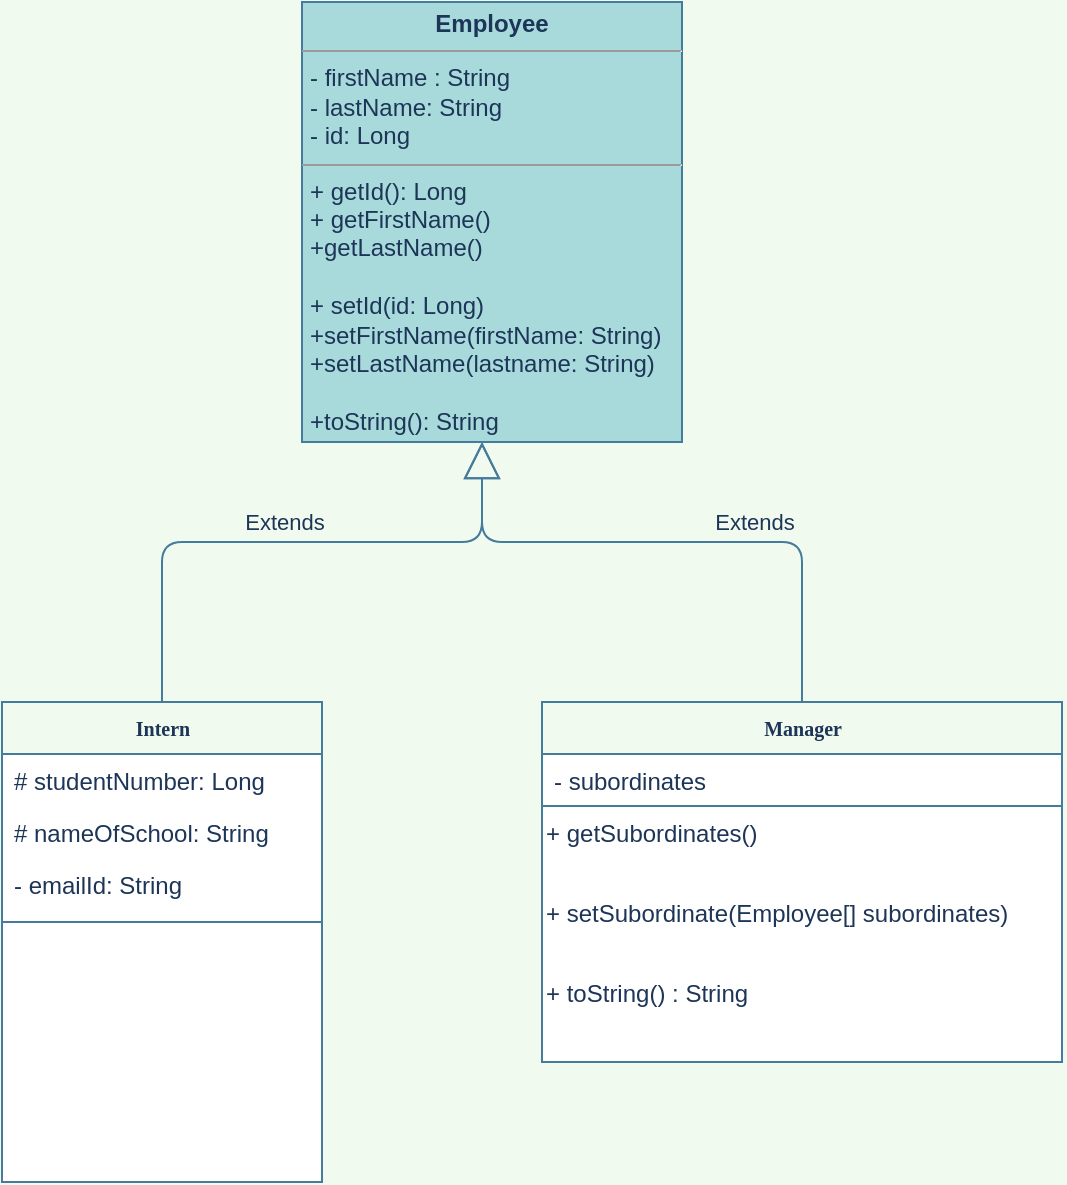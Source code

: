 <mxfile version="14.2.7" type="github">
  <diagram name="Page-1" id="c4acf3e9-155e-7222-9cf6-157b1a14988f">
    <mxGraphModel dx="569" dy="784" grid="1" gridSize="10" guides="1" tooltips="1" connect="1" arrows="1" fold="1" page="1" pageScale="1" pageWidth="850" pageHeight="1100" background="#F1FAEE" math="0" shadow="0">
      <root>
        <mxCell id="0" />
        <mxCell id="1" parent="0" />
        <mxCell id="5d2195bd80daf111-40" style="edgeStyle=orthogonalEdgeStyle;rounded=0;html=1;dashed=1;labelBackgroundColor=none;startFill=0;endArrow=open;endFill=0;endSize=10;fontFamily=Verdana;fontSize=10;strokeColor=#457B9D;fontColor=#1D3557;" parent="1" edge="1">
          <mxGeometry relative="1" as="geometry">
            <Array as="points" />
            <mxPoint x="730" y="814.0" as="sourcePoint" />
          </mxGeometry>
        </mxCell>
        <mxCell id="17acba5748e5396b-20" value="&lt;b&gt;Manager&lt;/b&gt;" style="swimlane;html=1;fontStyle=0;childLayout=stackLayout;horizontal=1;startSize=26;fillColor=none;horizontalStack=0;resizeParent=1;resizeLast=0;collapsible=1;marginBottom=0;swimlaneFillColor=#ffffff;rounded=0;shadow=0;comic=0;labelBackgroundColor=none;strokeWidth=1;fontFamily=Verdana;fontSize=10;align=center;strokeColor=#457B9D;fontColor=#1D3557;" parent="1" vertex="1">
          <mxGeometry x="430" y="600" width="260" height="180" as="geometry" />
        </mxCell>
        <mxCell id="PCjU5C26cQliKBgUAC6Y-8" value="" style="endArrow=none;html=1;strokeColor=#457B9D;fillColor=#A8DADC;fontColor=#1D3557;" edge="1" parent="17acba5748e5396b-20">
          <mxGeometry width="50" height="50" relative="1" as="geometry">
            <mxPoint y="52" as="sourcePoint" />
            <mxPoint x="260" y="52" as="targetPoint" />
          </mxGeometry>
        </mxCell>
        <mxCell id="17acba5748e5396b-21" value="- subordinates" style="text;html=1;strokeColor=none;fillColor=none;align=left;verticalAlign=top;spacingLeft=4;spacingRight=4;whiteSpace=wrap;overflow=hidden;rotatable=0;points=[[0,0.5],[1,0.5]];portConstraint=eastwest;fontColor=#1D3557;" parent="17acba5748e5396b-20" vertex="1">
          <mxGeometry y="26" width="260" height="20" as="geometry" />
        </mxCell>
        <mxCell id="PCjU5C26cQliKBgUAC6Y-11" value="+ getSubordinates()" style="text;html=1;strokeColor=none;fillColor=none;align=left;verticalAlign=middle;whiteSpace=wrap;rounded=0;sketch=0;fontColor=#1D3557;" vertex="1" parent="17acba5748e5396b-20">
          <mxGeometry y="46" width="260" height="40" as="geometry" />
        </mxCell>
        <mxCell id="PCjU5C26cQliKBgUAC6Y-13" value="+ setSubordinate(Employee[] subordinates)" style="text;html=1;strokeColor=none;fillColor=none;align=left;verticalAlign=middle;whiteSpace=wrap;rounded=0;sketch=0;fontColor=#1D3557;" vertex="1" parent="17acba5748e5396b-20">
          <mxGeometry y="86" width="260" height="40" as="geometry" />
        </mxCell>
        <mxCell id="PCjU5C26cQliKBgUAC6Y-16" value="+ toString() : String" style="text;html=1;strokeColor=none;fillColor=none;align=left;verticalAlign=middle;whiteSpace=wrap;rounded=0;sketch=0;fontColor=#1D3557;" vertex="1" parent="17acba5748e5396b-20">
          <mxGeometry y="126" width="260" height="40" as="geometry" />
        </mxCell>
        <mxCell id="17acba5748e5396b-30" value="&lt;b&gt;Intern&lt;/b&gt;" style="swimlane;html=1;fontStyle=0;childLayout=stackLayout;horizontal=1;startSize=26;fillColor=none;horizontalStack=0;resizeParent=1;resizeLast=0;collapsible=1;marginBottom=0;swimlaneFillColor=#ffffff;rounded=0;shadow=0;comic=0;labelBackgroundColor=none;strokeWidth=1;fontFamily=Verdana;fontSize=10;align=center;strokeColor=#457B9D;fontColor=#1D3557;" parent="1" vertex="1">
          <mxGeometry x="160" y="600" width="160" height="240" as="geometry" />
        </mxCell>
        <mxCell id="17acba5748e5396b-31" value="# studentNumber: Long&lt;br&gt;" style="text;html=1;strokeColor=none;fillColor=none;align=left;verticalAlign=top;spacingLeft=4;spacingRight=4;whiteSpace=wrap;overflow=hidden;rotatable=0;points=[[0,0.5],[1,0.5]];portConstraint=eastwest;fontColor=#1D3557;" parent="17acba5748e5396b-30" vertex="1">
          <mxGeometry y="26" width="160" height="26" as="geometry" />
        </mxCell>
        <mxCell id="17acba5748e5396b-32" value="# nameOfSchool: String" style="text;html=1;strokeColor=none;fillColor=none;align=left;verticalAlign=top;spacingLeft=4;spacingRight=4;whiteSpace=wrap;overflow=hidden;rotatable=0;points=[[0,0.5],[1,0.5]];portConstraint=eastwest;fontColor=#1D3557;" parent="17acba5748e5396b-30" vertex="1">
          <mxGeometry y="52" width="160" height="26" as="geometry" />
        </mxCell>
        <mxCell id="17acba5748e5396b-33" value="- emailId: String" style="text;html=1;strokeColor=none;fillColor=none;align=left;verticalAlign=top;spacingLeft=4;spacingRight=4;whiteSpace=wrap;overflow=hidden;rotatable=0;points=[[0,0.5],[1,0.5]];portConstraint=eastwest;fontColor=#1D3557;" parent="17acba5748e5396b-30" vertex="1">
          <mxGeometry y="78" width="160" height="32" as="geometry" />
        </mxCell>
        <mxCell id="PCjU5C26cQliKBgUAC6Y-6" value="" style="endArrow=none;html=1;strokeColor=#457B9D;fillColor=#A8DADC;fontColor=#1D3557;" edge="1" parent="17acba5748e5396b-30">
          <mxGeometry width="50" height="50" relative="1" as="geometry">
            <mxPoint y="110" as="sourcePoint" />
            <mxPoint x="160" y="110" as="targetPoint" />
          </mxGeometry>
        </mxCell>
        <mxCell id="5d2195bd80daf111-39" style="edgeStyle=orthogonalEdgeStyle;rounded=0;html=1;dashed=1;labelBackgroundColor=none;startFill=0;endArrow=open;endFill=0;endSize=10;fontFamily=Verdana;fontSize=10;strokeColor=#457B9D;fontColor=#1D3557;" parent="1" edge="1">
          <mxGeometry relative="1" as="geometry">
            <mxPoint x="730" y="948" as="sourcePoint" />
          </mxGeometry>
        </mxCell>
        <mxCell id="5d2195bd80daf111-41" style="edgeStyle=orthogonalEdgeStyle;rounded=0;html=1;dashed=1;labelBackgroundColor=none;startFill=0;endArrow=open;endFill=0;endSize=10;fontFamily=Verdana;fontSize=10;strokeColor=#457B9D;fontColor=#1D3557;" parent="1" edge="1">
          <mxGeometry relative="1" as="geometry">
            <Array as="points" />
            <mxPoint x="730" y="603" as="sourcePoint" />
          </mxGeometry>
        </mxCell>
        <mxCell id="5d2195bd80daf111-35" style="edgeStyle=orthogonalEdgeStyle;rounded=0;html=1;dashed=1;labelBackgroundColor=none;startFill=0;endArrow=open;endFill=0;endSize=10;fontFamily=Verdana;fontSize=10;strokeColor=#457B9D;fontColor=#1D3557;" parent="1" edge="1">
          <mxGeometry relative="1" as="geometry">
            <Array as="points">
              <mxPoint x="545" y="970" />
              <mxPoint x="545" y="970" />
            </Array>
            <mxPoint x="545" y="963" as="sourcePoint" />
          </mxGeometry>
        </mxCell>
        <mxCell id="5d2195bd80daf111-36" style="edgeStyle=orthogonalEdgeStyle;rounded=0;html=1;dashed=1;labelBackgroundColor=none;startFill=0;endArrow=open;endFill=0;endSize=10;fontFamily=Verdana;fontSize=10;strokeColor=#457B9D;fontColor=#1D3557;" parent="1" edge="1">
          <mxGeometry relative="1" as="geometry">
            <Array as="points">
              <mxPoint x="550" y="520" />
            </Array>
            <mxPoint x="490" y="520" as="targetPoint" />
          </mxGeometry>
        </mxCell>
        <mxCell id="5d2195bd80daf111-34" style="edgeStyle=orthogonalEdgeStyle;rounded=0;html=1;dashed=1;labelBackgroundColor=none;startFill=0;endArrow=open;endFill=0;endSize=10;fontFamily=Verdana;fontSize=10;strokeColor=#457B9D;fontColor=#1D3557;" parent="1" edge="1">
          <mxGeometry relative="1" as="geometry">
            <Array as="points">
              <mxPoint x="410" y="1029" />
              <mxPoint x="410" y="1029" />
            </Array>
            <mxPoint x="380" y="1029" as="sourcePoint" />
          </mxGeometry>
        </mxCell>
        <mxCell id="5d2195bd80daf111-18" value="&lt;p style=&quot;margin: 0px ; margin-top: 4px ; text-align: center&quot;&gt;&lt;b&gt;Employee&lt;/b&gt;&lt;/p&gt;&lt;hr size=&quot;1&quot;&gt;&lt;p style=&quot;margin: 0px ; margin-left: 4px&quot;&gt;- firstName : String&lt;br&gt;- lastName: String&lt;/p&gt;&lt;p style=&quot;margin: 0px ; margin-left: 4px&quot;&gt;- id: Long&lt;/p&gt;&lt;hr size=&quot;1&quot;&gt;&lt;p style=&quot;margin: 0px ; margin-left: 4px&quot;&gt;+ getId(): Long&lt;/p&gt;&lt;p style=&quot;margin: 0px ; margin-left: 4px&quot;&gt;+ getFirstName()&lt;/p&gt;&lt;p style=&quot;margin: 0px ; margin-left: 4px&quot;&gt;+getLastName()&lt;/p&gt;&lt;p style=&quot;margin: 0px ; margin-left: 4px&quot;&gt;&lt;br&gt;&lt;/p&gt;&lt;p style=&quot;margin: 0px ; margin-left: 4px&quot;&gt;+ setId(id: Long)&lt;/p&gt;&lt;p style=&quot;margin: 0px ; margin-left: 4px&quot;&gt;+setFirstName(firstName: String)&lt;/p&gt;&lt;p style=&quot;margin: 0px ; margin-left: 4px&quot;&gt;+setLastName(lastname: String)&lt;/p&gt;&lt;p style=&quot;margin: 0px ; margin-left: 4px&quot;&gt;&lt;br&gt;&lt;/p&gt;&lt;p style=&quot;margin: 0px ; margin-left: 4px&quot;&gt;+toString(): String&lt;/p&gt;&lt;p style=&quot;margin: 0px ; margin-left: 4px&quot;&gt;&lt;br&gt;&lt;/p&gt;" style="verticalAlign=top;align=left;overflow=fill;fontSize=12;fontFamily=Helvetica;html=1;rounded=0;shadow=0;comic=0;labelBackgroundColor=none;strokeWidth=1;fillColor=#A8DADC;strokeColor=#457B9D;fontColor=#1D3557;" parent="1" vertex="1">
          <mxGeometry x="310" y="250" width="190" height="220" as="geometry" />
        </mxCell>
        <mxCell id="PCjU5C26cQliKBgUAC6Y-4" value="Extends" style="endArrow=block;endSize=16;endFill=0;html=1;exitX=0.5;exitY=0;exitDx=0;exitDy=0;fillColor=#A8DADC;strokeColor=#457B9D;labelBackgroundColor=#F1FAEE;fontColor=#1D3557;" edge="1" parent="1" source="17acba5748e5396b-30">
          <mxGeometry x="-0.032" y="10" width="160" relative="1" as="geometry">
            <mxPoint x="270" y="460" as="sourcePoint" />
            <mxPoint x="400" y="470" as="targetPoint" />
            <Array as="points">
              <mxPoint x="240" y="520" />
              <mxPoint x="400" y="520" />
            </Array>
            <mxPoint as="offset" />
          </mxGeometry>
        </mxCell>
        <mxCell id="PCjU5C26cQliKBgUAC6Y-5" value="Extends" style="endArrow=block;endSize=16;endFill=0;html=1;fillColor=#A8DADC;strokeColor=#457B9D;exitX=0.5;exitY=0;exitDx=0;exitDy=0;labelBackgroundColor=#F1FAEE;fontColor=#1D3557;" edge="1" parent="1" source="17acba5748e5396b-20">
          <mxGeometry x="-0.283" y="-10" width="160" relative="1" as="geometry">
            <mxPoint x="560" y="600" as="sourcePoint" />
            <mxPoint x="400" y="470" as="targetPoint" />
            <Array as="points">
              <mxPoint x="560" y="550" />
              <mxPoint x="560" y="520" />
              <mxPoint x="400" y="520" />
            </Array>
            <mxPoint as="offset" />
          </mxGeometry>
        </mxCell>
      </root>
    </mxGraphModel>
  </diagram>
</mxfile>
